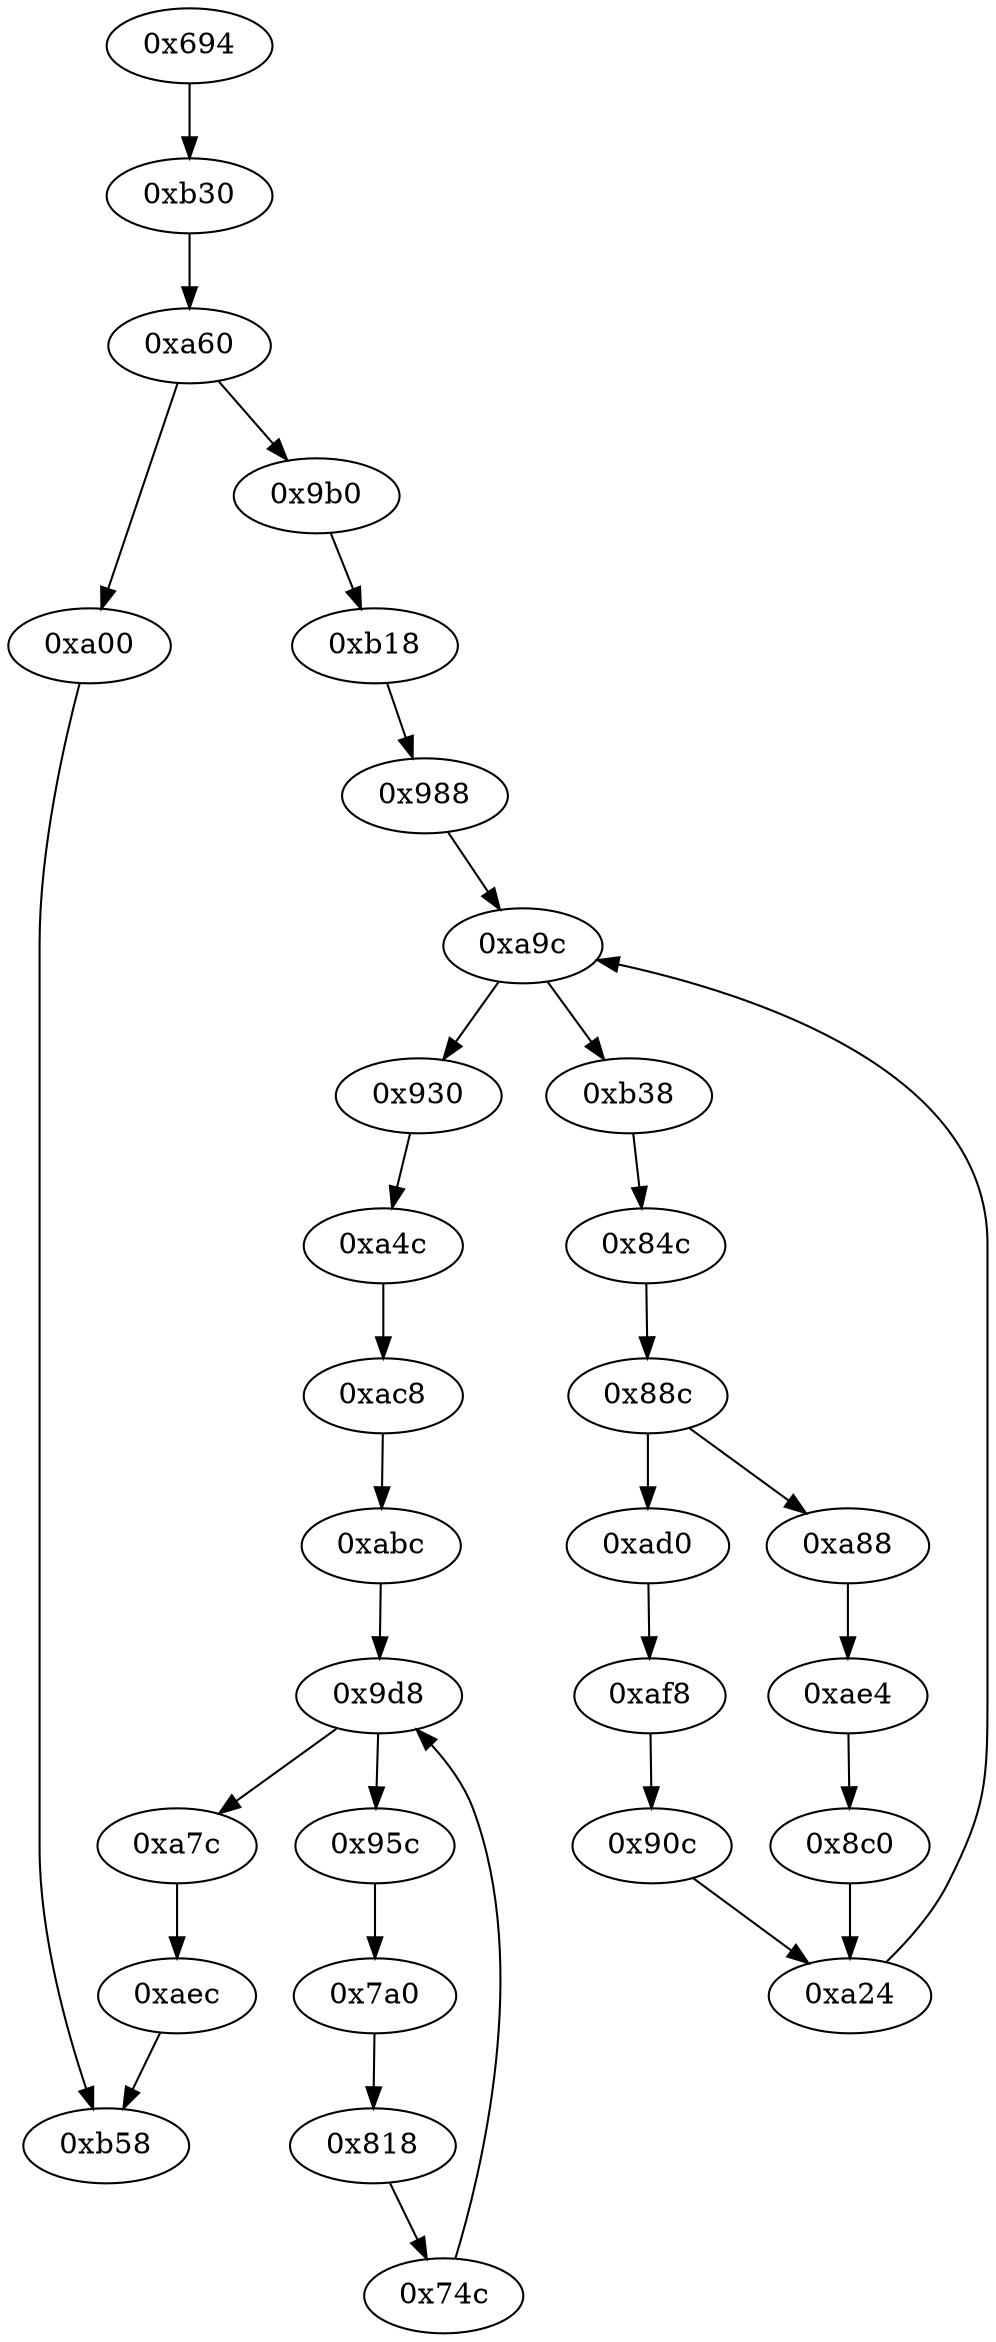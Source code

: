 strict digraph "" {
	"0xa60"	 [opcode="[u'ldr', u'cmp', u'mov', u'mov', u'strb', u'ldr', u'b']"];
	"0xa00"	 [opcode="[u'ldr', u'mov', u'b']"];
	"0xa60" -> "0xa00";
	"0x9b0"	 [opcode="[u'str', u'ldr', u'ldr', u'b']"];
	"0xa60" -> "0x9b0";
	"0xb58"	 [opcode="[u'ldr', u'ldr', u'ldr', u'ldr', u'sub', u'mov', u'sub', u'pop']"];
	"0xa00" -> "0xb58";
	"0x9d8"	 [opcode="[u'str', u'ldr', u'ldr', u'ldr', u'cmp', u'mov', u'b']"];
	"0xa7c"	 [opcode="[u'ldr', u'ldr', u'b']"];
	"0x9d8" -> "0xa7c";
	"0x95c"	 [opcode="[u'ldr', u'add', u'str', u'ldr', u'b']"];
	"0x9d8" -> "0x95c";
	"0x988"	 [opcode="[u'ldr', u'mov', u'mov', u'b']"];
	"0xa9c"	 [opcode="[u'str', u'str', u'ldr', u'ldr', u'ldr', u'cmp', u'mov', u'b']"];
	"0x988" -> "0xa9c";
	"0x7a0"	 [opcode="[u'ldr', u'ldrb', u'strb', u'ldr', u'b']"];
	"0x818"	 [opcode="[u'ldrb', u'str', u'ldr', u'b']"];
	"0x7a0" -> "0x818";
	"0xaec"	 [opcode="[u'ldr', u'mov', u'b']"];
	"0xa7c" -> "0xaec";
	"0xb18"	 [opcode="[u'ldr', u'ldr', u'ldrb', u'str', u'ldr', u'b']"];
	"0x9b0" -> "0xb18";
	"0x95c" -> "0x7a0";
	"0xa24"	 [opcode="[u'ldr', u'ldr', u'strb', u'add', u'mov', u'ldr', u'asr', u'add', u'asr', u'b']"];
	"0xa24" -> "0xa9c";
	"0x84c"	 [opcode="[u'ldr', u'cmp', u'mov', u'mov', u'strb', u'ldr', u'b']"];
	"0x88c"	 [opcode="[u'ldrb', u'ldr', u'ldr', u'b']"];
	"0x84c" -> "0x88c";
	"0xa88"	 [opcode="[u'ldr', u'add', u'str', u'ldr', u'b']"];
	"0xae4"	 [opcode="[u'ldr', u'b']"];
	"0xa88" -> "0xae4";
	"0x74c"	 [opcode="[u'ldr', u'bl', u'ldr', u'sub', u'ldr', u'b']"];
	"0x74c" -> "0x9d8";
	"0xb38"	 [opcode="[u'ldr', u'asr', u'add', u'bic', u'sub', u'str', u'ldr', u'b']"];
	"0xa9c" -> "0xb38";
	"0x930"	 [opcode="[u'ldr', u'ldr', u'bl', u'ldr', u'b']"];
	"0xa9c" -> "0x930";
	"0x8c0"	 [opcode="[u'ldr', u'ldr', u'b']"];
	"0xae4" -> "0x8c0";
	"0xb18" -> "0x988";
	"0xb30"	 [opcode="[u'ldr', u'b']"];
	"0xb30" -> "0xa60";
	"0xac8"	 [opcode="[u'ldr', u'b']"];
	"0xabc"	 [opcode="[u'ldr', u'ldr', u'b']"];
	"0xac8" -> "0xabc";
	"0x694"	 [opcode="[u'push', u'add', u'sub', u'str', u'ldr', u'str', u'add', u'ldr', u'ldr', u'str', u'ldr', u'ldr', u'str', u'ldr', u'str', u'ldr', \
u'str', u'ldr', u'ldr', u'add', u'str', u'b']"];
	"0x694" -> "0xb30";
	"0xb38" -> "0x84c";
	"0x88c" -> "0xa88";
	"0xad0"	 [opcode="[u'ldr', u'add', u'str', u'ldr', u'b']"];
	"0x88c" -> "0xad0";
	"0xa4c"	 [opcode="[u'ldr', u'sub', u'str', u'ldr', u'b']"];
	"0xa4c" -> "0xac8";
	"0x8c0" -> "0xa24";
	"0xabc" -> "0x9d8";
	"0x930" -> "0xa4c";
	"0xaec" -> "0xb58";
	"0x818" -> "0x74c";
	"0xaf8"	 [opcode="[u'ldr', u'b']"];
	"0xad0" -> "0xaf8";
	"0x90c"	 [opcode="[u'ldr', u'ldr', u'b']"];
	"0xaf8" -> "0x90c";
	"0x90c" -> "0xa24";
}
